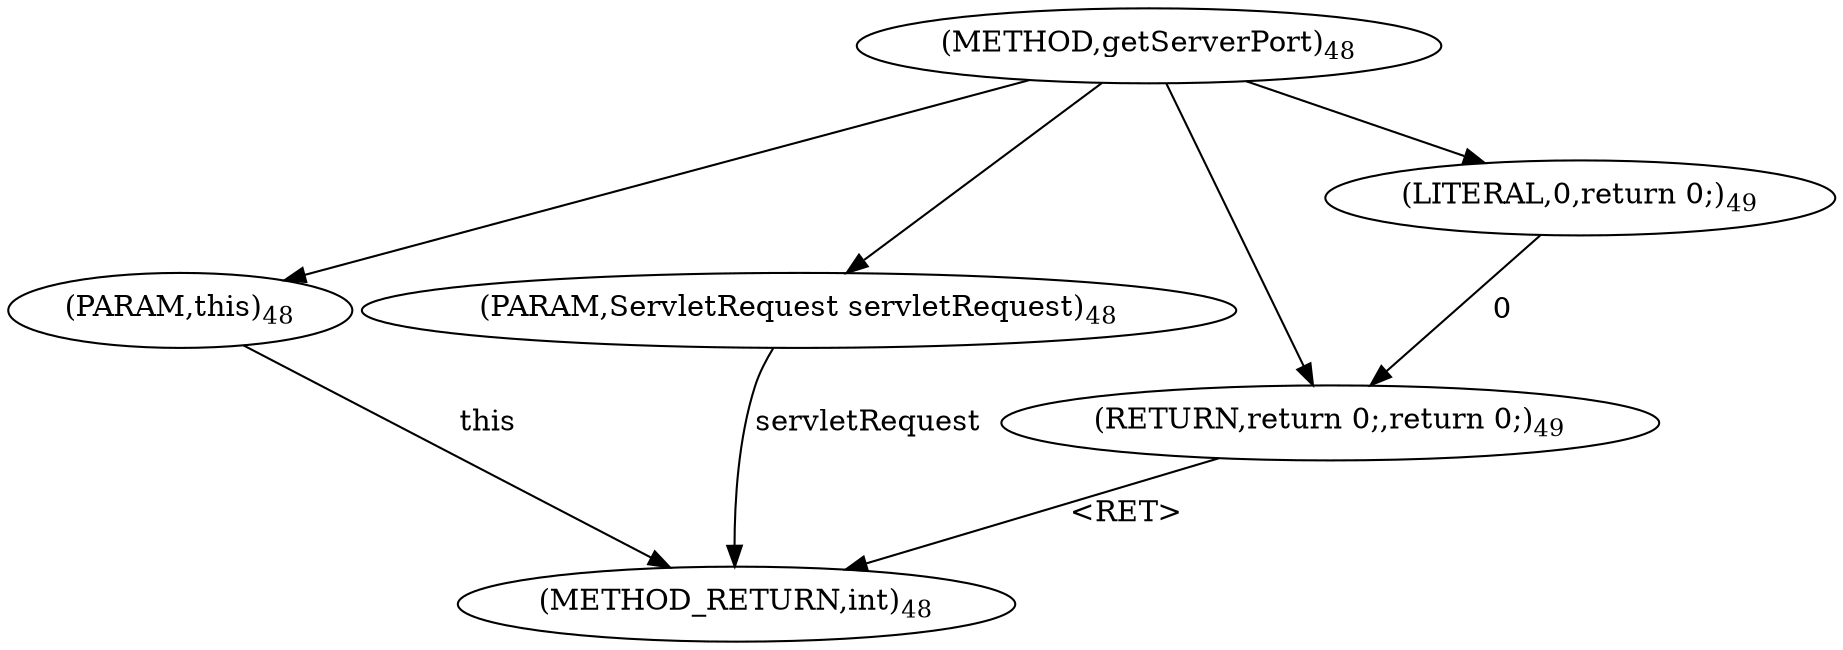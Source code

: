 digraph "getServerPort" {  
"539" [label = <(METHOD,getServerPort)<SUB>48</SUB>> ]
"547" [label = <(METHOD_RETURN,int)<SUB>48</SUB>> ]
"540" [label = <(PARAM,this)<SUB>48</SUB>> ]
"541" [label = <(PARAM,ServletRequest servletRequest)<SUB>48</SUB>> ]
"543" [label = <(RETURN,return 0;,return 0;)<SUB>49</SUB>> ]
"544" [label = <(LITERAL,0,return 0;)<SUB>49</SUB>> ]
  "543" -> "547"  [ label = "&lt;RET&gt;"] 
  "540" -> "547"  [ label = "this"] 
  "541" -> "547"  [ label = "servletRequest"] 
  "539" -> "540" 
  "539" -> "541" 
  "544" -> "543"  [ label = "0"] 
  "539" -> "543" 
  "539" -> "544" 
}
